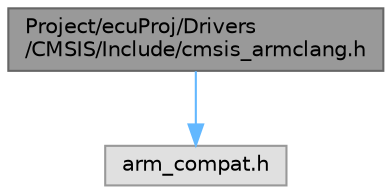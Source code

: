digraph "Project/ecuProj/Drivers/CMSIS/Include/cmsis_armclang.h"
{
 // LATEX_PDF_SIZE
  bgcolor="transparent";
  edge [fontname=Helvetica,fontsize=10,labelfontname=Helvetica,labelfontsize=10];
  node [fontname=Helvetica,fontsize=10,shape=box,height=0.2,width=0.4];
  Node1 [id="Node000001",label="Project/ecuProj/Drivers\l/CMSIS/Include/cmsis_armclang.h",height=0.2,width=0.4,color="gray40", fillcolor="grey60", style="filled", fontcolor="black",tooltip="CMSIS compiler armclang (Arm Compiler 6) header file."];
  Node1 -> Node2 [id="edge1_Node000001_Node000002",color="steelblue1",style="solid",tooltip=" "];
  Node2 [id="Node000002",label="arm_compat.h",height=0.2,width=0.4,color="grey60", fillcolor="#E0E0E0", style="filled",tooltip=" "];
}
